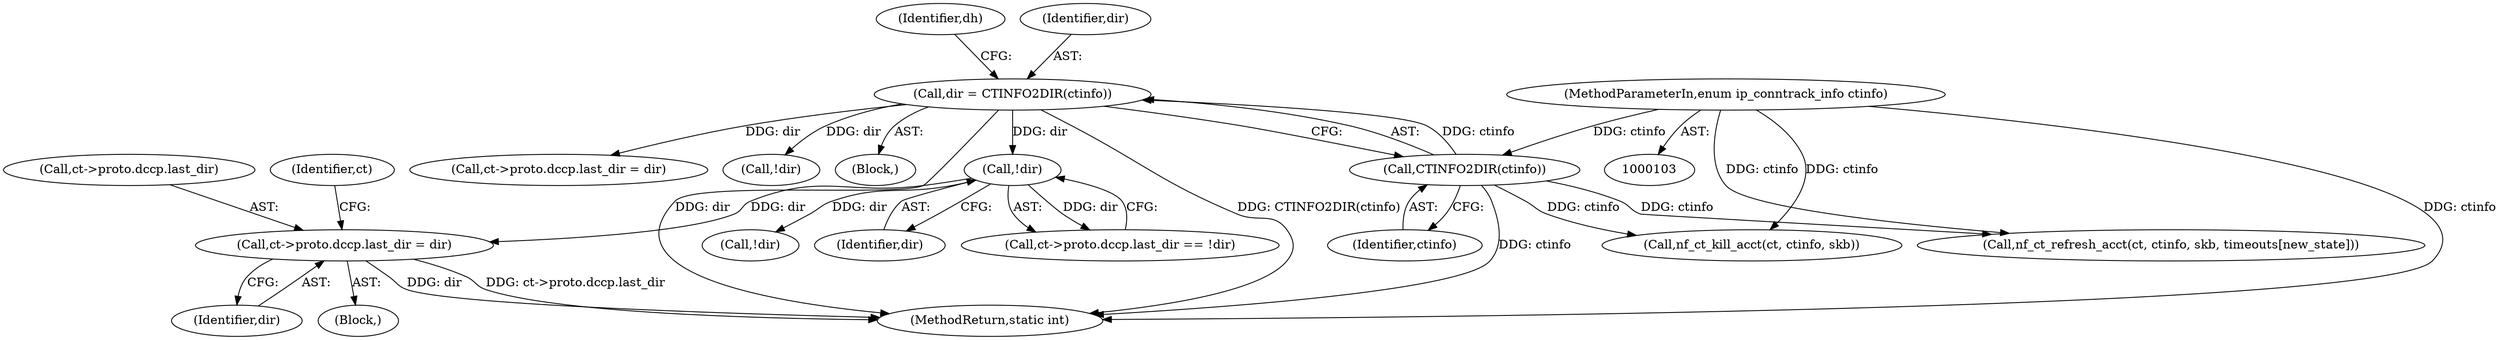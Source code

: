 digraph "0_linux_b22f5126a24b3b2f15448c3f2a254fc10cbc2b92_1@pointer" {
"1000343" [label="(Call,ct->proto.dccp.last_dir = dir)"];
"1000290" [label="(Call,!dir)"];
"1000118" [label="(Call,dir = CTINFO2DIR(ctinfo))"];
"1000120" [label="(Call,CTINFO2DIR(ctinfo))"];
"1000107" [label="(MethodParameterIn,enum ip_conntrack_info ctinfo)"];
"1000120" [label="(Call,CTINFO2DIR(ctinfo))"];
"1000403" [label="(Call,ct->proto.dccp.last_dir = dir)"];
"1000351" [label="(Identifier,dir)"];
"1000121" [label="(Identifier,ctinfo)"];
"1000201" [label="(Block,)"];
"1000291" [label="(Identifier,dir)"];
"1000129" [label="(Identifier,dh)"];
"1000451" [label="(MethodReturn,static int)"];
"1000442" [label="(Call,nf_ct_refresh_acct(ct, ctinfo, skb, timeouts[new_state]))"];
"1000232" [label="(Call,!dir)"];
"1000118" [label="(Call,dir = CTINFO2DIR(ctinfo))"];
"1000119" [label="(Identifier,dir)"];
"1000282" [label="(Call,ct->proto.dccp.last_dir == !dir)"];
"1000356" [label="(Identifier,ct)"];
"1000159" [label="(Call,nf_ct_kill_acct(ct, ctinfo, skb))"];
"1000107" [label="(MethodParameterIn,enum ip_conntrack_info ctinfo)"];
"1000343" [label="(Call,ct->proto.dccp.last_dir = dir)"];
"1000111" [label="(Block,)"];
"1000315" [label="(Call,!dir)"];
"1000344" [label="(Call,ct->proto.dccp.last_dir)"];
"1000290" [label="(Call,!dir)"];
"1000343" -> "1000201"  [label="AST: "];
"1000343" -> "1000351"  [label="CFG: "];
"1000344" -> "1000343"  [label="AST: "];
"1000351" -> "1000343"  [label="AST: "];
"1000356" -> "1000343"  [label="CFG: "];
"1000343" -> "1000451"  [label="DDG: ct->proto.dccp.last_dir"];
"1000343" -> "1000451"  [label="DDG: dir"];
"1000290" -> "1000343"  [label="DDG: dir"];
"1000290" -> "1000282"  [label="AST: "];
"1000290" -> "1000291"  [label="CFG: "];
"1000291" -> "1000290"  [label="AST: "];
"1000282" -> "1000290"  [label="CFG: "];
"1000290" -> "1000282"  [label="DDG: dir"];
"1000118" -> "1000290"  [label="DDG: dir"];
"1000290" -> "1000315"  [label="DDG: dir"];
"1000118" -> "1000111"  [label="AST: "];
"1000118" -> "1000120"  [label="CFG: "];
"1000119" -> "1000118"  [label="AST: "];
"1000120" -> "1000118"  [label="AST: "];
"1000129" -> "1000118"  [label="CFG: "];
"1000118" -> "1000451"  [label="DDG: CTINFO2DIR(ctinfo)"];
"1000118" -> "1000451"  [label="DDG: dir"];
"1000120" -> "1000118"  [label="DDG: ctinfo"];
"1000118" -> "1000232"  [label="DDG: dir"];
"1000118" -> "1000403"  [label="DDG: dir"];
"1000120" -> "1000121"  [label="CFG: "];
"1000121" -> "1000120"  [label="AST: "];
"1000120" -> "1000451"  [label="DDG: ctinfo"];
"1000107" -> "1000120"  [label="DDG: ctinfo"];
"1000120" -> "1000159"  [label="DDG: ctinfo"];
"1000120" -> "1000442"  [label="DDG: ctinfo"];
"1000107" -> "1000103"  [label="AST: "];
"1000107" -> "1000451"  [label="DDG: ctinfo"];
"1000107" -> "1000159"  [label="DDG: ctinfo"];
"1000107" -> "1000442"  [label="DDG: ctinfo"];
}
